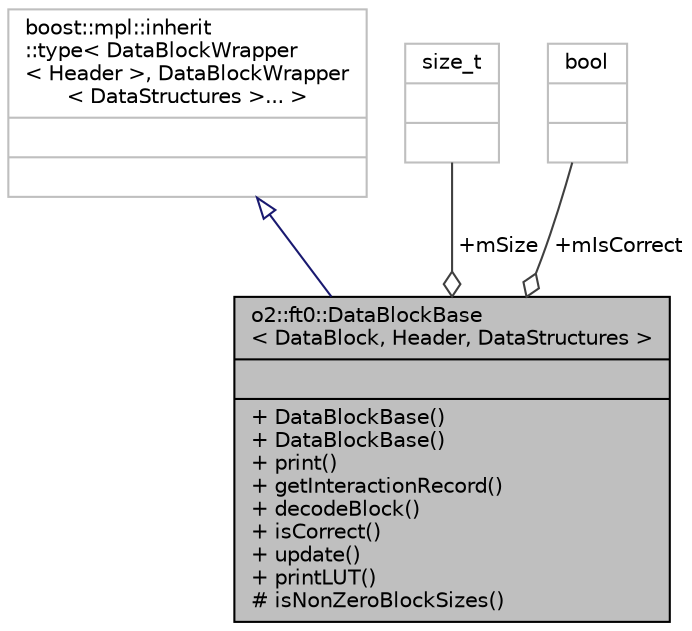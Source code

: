 digraph "o2::ft0::DataBlockBase&lt; DataBlock, Header, DataStructures &gt;"
{
 // INTERACTIVE_SVG=YES
  bgcolor="transparent";
  edge [fontname="Helvetica",fontsize="10",labelfontname="Helvetica",labelfontsize="10"];
  node [fontname="Helvetica",fontsize="10",shape=record];
  Node8 [label="{o2::ft0::DataBlockBase\l\< DataBlock, Header, DataStructures \>\n||+ DataBlockBase()\l+ DataBlockBase()\l+ print()\l+ getInteractionRecord()\l+ decodeBlock()\l+ isCorrect()\l+ update()\l+ printLUT()\l# isNonZeroBlockSizes()\l}",height=0.2,width=0.4,color="black", fillcolor="grey75", style="filled", fontcolor="black"];
  Node9 -> Node8 [dir="back",color="midnightblue",fontsize="10",style="solid",arrowtail="onormal",fontname="Helvetica"];
  Node9 [label="{boost::mpl::inherit\l::type\< DataBlockWrapper\l\< Header \>, DataBlockWrapper\l\< DataStructures \>... \>\n||}",height=0.2,width=0.4,color="grey75"];
  Node10 -> Node8 [color="grey25",fontsize="10",style="solid",label=" +mSize" ,arrowhead="odiamond",fontname="Helvetica"];
  Node10 [label="{size_t\n||}",height=0.2,width=0.4,color="grey75"];
  Node11 -> Node8 [color="grey25",fontsize="10",style="solid",label=" +mIsCorrect" ,arrowhead="odiamond",fontname="Helvetica"];
  Node11 [label="{bool\n||}",height=0.2,width=0.4,color="grey75"];
}
